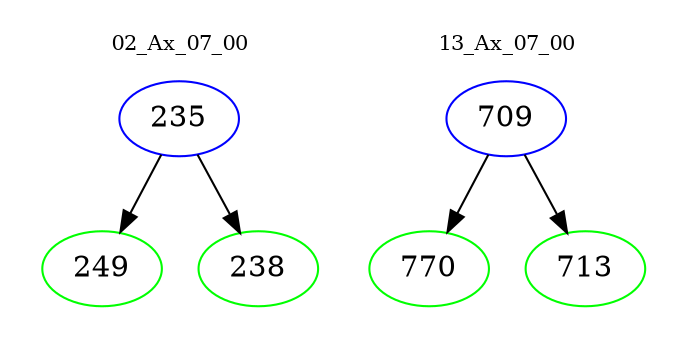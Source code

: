 digraph{
subgraph cluster_0 {
color = white
label = "02_Ax_07_00";
fontsize=10;
T0_235 [label="235", color="blue"]
T0_235 -> T0_249 [color="black"]
T0_249 [label="249", color="green"]
T0_235 -> T0_238 [color="black"]
T0_238 [label="238", color="green"]
}
subgraph cluster_1 {
color = white
label = "13_Ax_07_00";
fontsize=10;
T1_709 [label="709", color="blue"]
T1_709 -> T1_770 [color="black"]
T1_770 [label="770", color="green"]
T1_709 -> T1_713 [color="black"]
T1_713 [label="713", color="green"]
}
}
